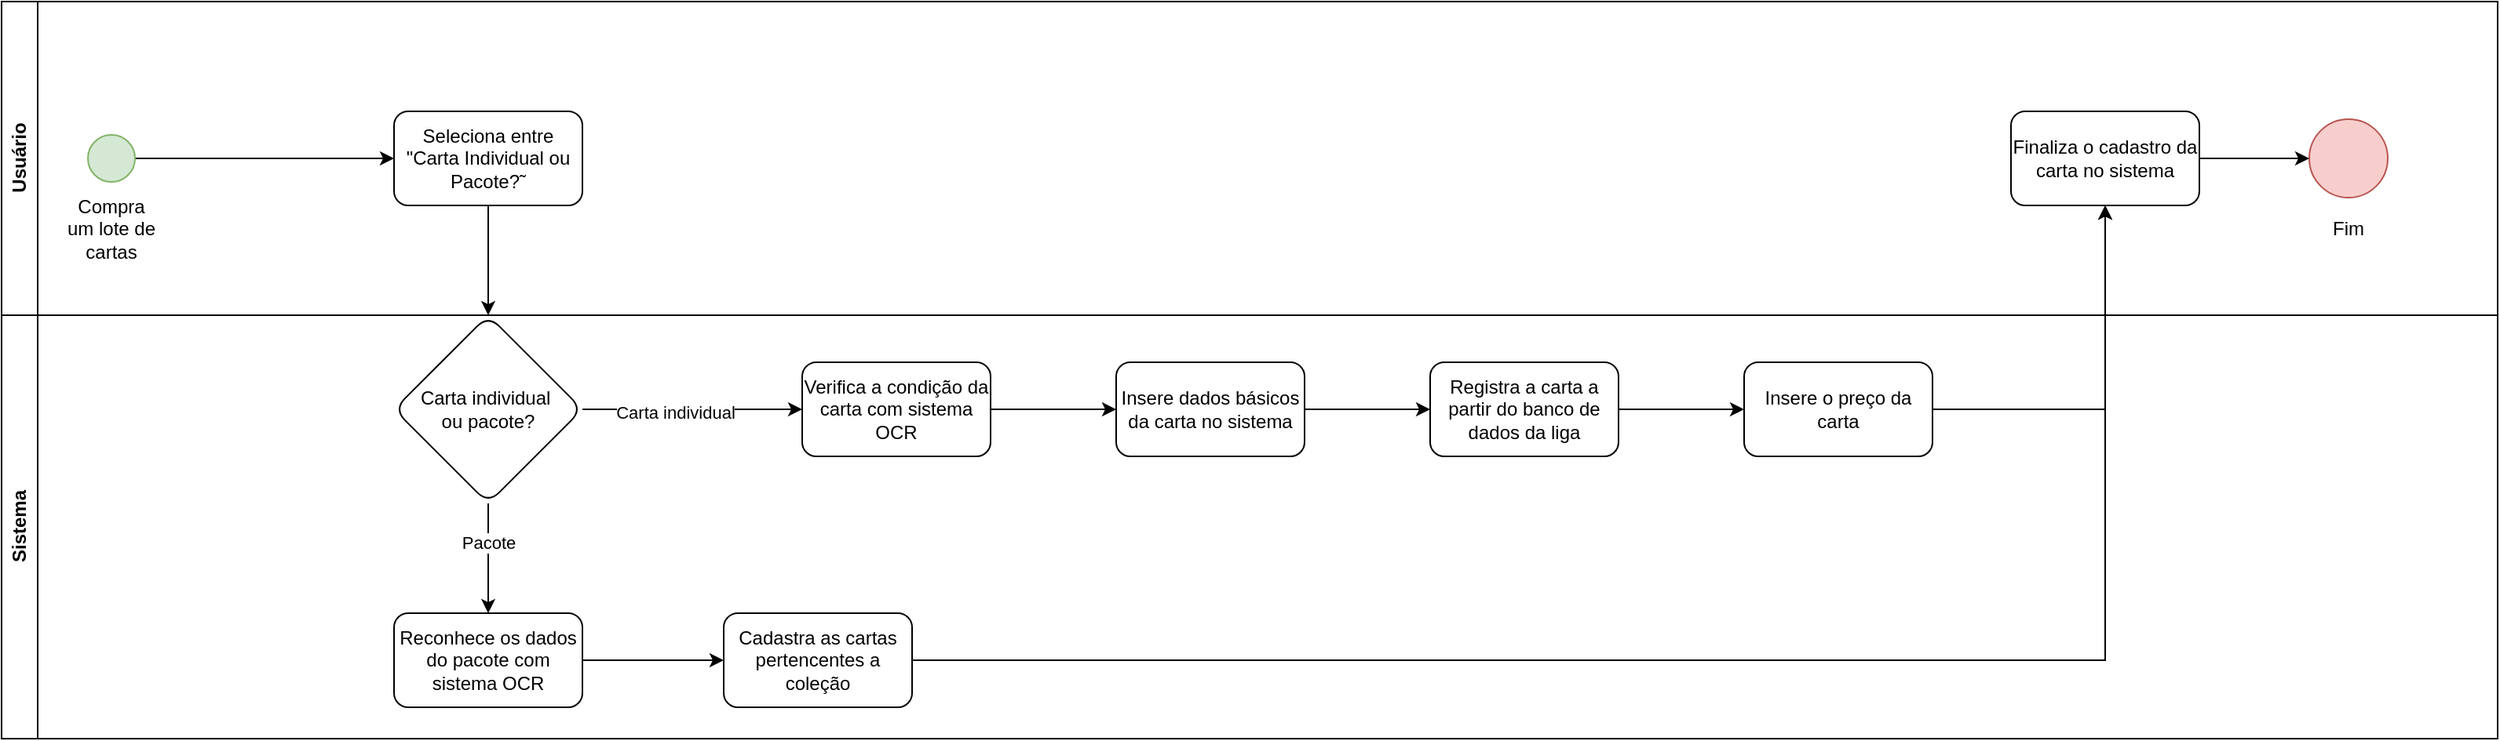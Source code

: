 <mxfile version="26.1.1">
  <diagram name="Página-1" id="fOvhPbwIbBUh8tQNjxSP">
    <mxGraphModel dx="1432" dy="738" grid="1" gridSize="10" guides="1" tooltips="1" connect="1" arrows="1" fold="1" page="1" pageScale="1" pageWidth="827" pageHeight="1169" math="0" shadow="0">
      <root>
        <mxCell id="0" />
        <mxCell id="1" parent="0" />
        <mxCell id="fB5Ja7sIE4Y7Uw1ybMiM-1" value="Usuário" style="swimlane;horizontal=0;whiteSpace=wrap;html=1;" parent="1" vertex="1">
          <mxGeometry x="140" y="130" width="1590" height="200" as="geometry" />
        </mxCell>
        <mxCell id="QluinG8LgwqpGFDLWB3--1" style="edgeStyle=orthogonalEdgeStyle;rounded=0;orthogonalLoop=1;jettySize=auto;html=1;entryX=0;entryY=0.5;entryDx=0;entryDy=0;" edge="1" parent="fB5Ja7sIE4Y7Uw1ybMiM-1" source="fB5Ja7sIE4Y7Uw1ybMiM-3" target="fB5Ja7sIE4Y7Uw1ybMiM-10">
          <mxGeometry relative="1" as="geometry" />
        </mxCell>
        <mxCell id="fB5Ja7sIE4Y7Uw1ybMiM-3" value="" style="ellipse;whiteSpace=wrap;html=1;aspect=fixed;fillColor=#d5e8d4;strokeColor=#82b366;" parent="fB5Ja7sIE4Y7Uw1ybMiM-1" vertex="1">
          <mxGeometry x="55" y="85" width="30" height="30" as="geometry" />
        </mxCell>
        <mxCell id="fB5Ja7sIE4Y7Uw1ybMiM-4" value="Compra um lote de cartas" style="text;html=1;align=center;verticalAlign=middle;whiteSpace=wrap;rounded=0;" parent="fB5Ja7sIE4Y7Uw1ybMiM-1" vertex="1">
          <mxGeometry x="40" y="130" width="60" height="30" as="geometry" />
        </mxCell>
        <mxCell id="fB5Ja7sIE4Y7Uw1ybMiM-52" value="" style="ellipse;whiteSpace=wrap;html=1;aspect=fixed;fillColor=#f8cecc;strokeColor=#b85450;" parent="fB5Ja7sIE4Y7Uw1ybMiM-1" vertex="1">
          <mxGeometry x="1470" y="75" width="50" height="50" as="geometry" />
        </mxCell>
        <mxCell id="fB5Ja7sIE4Y7Uw1ybMiM-64" style="edgeStyle=orthogonalEdgeStyle;rounded=0;orthogonalLoop=1;jettySize=auto;html=1;entryX=0;entryY=0.5;entryDx=0;entryDy=0;" parent="fB5Ja7sIE4Y7Uw1ybMiM-1" source="fB5Ja7sIE4Y7Uw1ybMiM-54" target="fB5Ja7sIE4Y7Uw1ybMiM-52" edge="1">
          <mxGeometry relative="1" as="geometry" />
        </mxCell>
        <mxCell id="fB5Ja7sIE4Y7Uw1ybMiM-54" value="Finaliza o cadastro da carta no sistema" style="whiteSpace=wrap;html=1;rounded=1;" parent="fB5Ja7sIE4Y7Uw1ybMiM-1" vertex="1">
          <mxGeometry x="1280" y="70" width="120" height="60" as="geometry" />
        </mxCell>
        <mxCell id="fB5Ja7sIE4Y7Uw1ybMiM-55" value="Fim" style="text;html=1;align=center;verticalAlign=middle;whiteSpace=wrap;rounded=0;" parent="fB5Ja7sIE4Y7Uw1ybMiM-1" vertex="1">
          <mxGeometry x="1465" y="130" width="60" height="30" as="geometry" />
        </mxCell>
        <mxCell id="fB5Ja7sIE4Y7Uw1ybMiM-10" value="Seleciona entre &quot;Carta Individual ou Pacote?˜" style="rounded=1;whiteSpace=wrap;html=1;" parent="fB5Ja7sIE4Y7Uw1ybMiM-1" vertex="1">
          <mxGeometry x="250" y="70" width="120" height="60" as="geometry" />
        </mxCell>
        <mxCell id="fB5Ja7sIE4Y7Uw1ybMiM-2" value="Sistema" style="swimlane;horizontal=0;whiteSpace=wrap;html=1;" parent="1" vertex="1">
          <mxGeometry x="140" y="330" width="1590" height="270" as="geometry" />
        </mxCell>
        <mxCell id="fB5Ja7sIE4Y7Uw1ybMiM-38" value="" style="edgeStyle=orthogonalEdgeStyle;rounded=0;orthogonalLoop=1;jettySize=auto;html=1;" parent="fB5Ja7sIE4Y7Uw1ybMiM-2" source="fB5Ja7sIE4Y7Uw1ybMiM-42" target="fB5Ja7sIE4Y7Uw1ybMiM-44" edge="1">
          <mxGeometry relative="1" as="geometry" />
        </mxCell>
        <mxCell id="fB5Ja7sIE4Y7Uw1ybMiM-39" value="Carta individual" style="edgeLabel;html=1;align=center;verticalAlign=middle;resizable=0;points=[];" parent="fB5Ja7sIE4Y7Uw1ybMiM-38" vertex="1" connectable="0">
          <mxGeometry x="-0.27" y="-2" relative="1" as="geometry">
            <mxPoint x="8" as="offset" />
          </mxGeometry>
        </mxCell>
        <mxCell id="fB5Ja7sIE4Y7Uw1ybMiM-42" value="Carta individual&amp;nbsp;&lt;div&gt;ou pacote?&lt;/div&gt;" style="rhombus;whiteSpace=wrap;html=1;rounded=1;" parent="fB5Ja7sIE4Y7Uw1ybMiM-2" vertex="1">
          <mxGeometry x="250" width="120" height="120" as="geometry" />
        </mxCell>
        <mxCell id="fB5Ja7sIE4Y7Uw1ybMiM-43" value="" style="edgeStyle=orthogonalEdgeStyle;rounded=0;orthogonalLoop=1;jettySize=auto;html=1;" parent="fB5Ja7sIE4Y7Uw1ybMiM-2" source="fB5Ja7sIE4Y7Uw1ybMiM-44" target="fB5Ja7sIE4Y7Uw1ybMiM-47" edge="1">
          <mxGeometry relative="1" as="geometry" />
        </mxCell>
        <mxCell id="fB5Ja7sIE4Y7Uw1ybMiM-44" value="Verifica a condição da carta com sistema OCR" style="whiteSpace=wrap;html=1;rounded=1;" parent="fB5Ja7sIE4Y7Uw1ybMiM-2" vertex="1">
          <mxGeometry x="510" y="30" width="120" height="60" as="geometry" />
        </mxCell>
        <mxCell id="fB5Ja7sIE4Y7Uw1ybMiM-46" value="" style="edgeStyle=orthogonalEdgeStyle;rounded=0;orthogonalLoop=1;jettySize=auto;html=1;" parent="fB5Ja7sIE4Y7Uw1ybMiM-2" source="fB5Ja7sIE4Y7Uw1ybMiM-47" target="fB5Ja7sIE4Y7Uw1ybMiM-49" edge="1">
          <mxGeometry relative="1" as="geometry" />
        </mxCell>
        <mxCell id="fB5Ja7sIE4Y7Uw1ybMiM-47" value="Insere dados básicos da carta no sistema" style="whiteSpace=wrap;html=1;rounded=1;" parent="fB5Ja7sIE4Y7Uw1ybMiM-2" vertex="1">
          <mxGeometry x="710" y="30" width="120" height="60" as="geometry" />
        </mxCell>
        <mxCell id="fB5Ja7sIE4Y7Uw1ybMiM-48" value="" style="edgeStyle=orthogonalEdgeStyle;rounded=0;orthogonalLoop=1;jettySize=auto;html=1;" parent="fB5Ja7sIE4Y7Uw1ybMiM-2" source="fB5Ja7sIE4Y7Uw1ybMiM-49" target="fB5Ja7sIE4Y7Uw1ybMiM-51" edge="1">
          <mxGeometry relative="1" as="geometry" />
        </mxCell>
        <mxCell id="fB5Ja7sIE4Y7Uw1ybMiM-49" value="Registra a carta a partir do banco de dados da liga" style="whiteSpace=wrap;html=1;rounded=1;" parent="fB5Ja7sIE4Y7Uw1ybMiM-2" vertex="1">
          <mxGeometry x="910" y="30" width="120" height="60" as="geometry" />
        </mxCell>
        <mxCell id="fB5Ja7sIE4Y7Uw1ybMiM-51" value="Insere o preço da carta" style="whiteSpace=wrap;html=1;rounded=1;" parent="fB5Ja7sIE4Y7Uw1ybMiM-2" vertex="1">
          <mxGeometry x="1110" y="30" width="120" height="60" as="geometry" />
        </mxCell>
        <mxCell id="fB5Ja7sIE4Y7Uw1ybMiM-56" value="" style="edgeStyle=orthogonalEdgeStyle;rounded=0;orthogonalLoop=1;jettySize=auto;html=1;" parent="fB5Ja7sIE4Y7Uw1ybMiM-2" source="fB5Ja7sIE4Y7Uw1ybMiM-57" target="fB5Ja7sIE4Y7Uw1ybMiM-59" edge="1">
          <mxGeometry relative="1" as="geometry" />
        </mxCell>
        <mxCell id="fB5Ja7sIE4Y7Uw1ybMiM-59" value="Cadastra as cartas pertencentes a coleção" style="whiteSpace=wrap;html=1;rounded=1;" parent="fB5Ja7sIE4Y7Uw1ybMiM-2" vertex="1">
          <mxGeometry x="460" y="190" width="120" height="60" as="geometry" />
        </mxCell>
        <mxCell id="fB5Ja7sIE4Y7Uw1ybMiM-62" value="" style="edgeStyle=orthogonalEdgeStyle;rounded=0;orthogonalLoop=1;jettySize=auto;html=1;" parent="fB5Ja7sIE4Y7Uw1ybMiM-2" source="fB5Ja7sIE4Y7Uw1ybMiM-42" target="fB5Ja7sIE4Y7Uw1ybMiM-57" edge="1">
          <mxGeometry relative="1" as="geometry">
            <mxPoint x="490" y="560" as="targetPoint" />
            <mxPoint x="450" y="450" as="sourcePoint" />
          </mxGeometry>
        </mxCell>
        <mxCell id="fB5Ja7sIE4Y7Uw1ybMiM-63" value="Pacote" style="edgeLabel;html=1;align=center;verticalAlign=middle;resizable=0;points=[];" parent="fB5Ja7sIE4Y7Uw1ybMiM-62" vertex="1" connectable="0">
          <mxGeometry x="-0.294" y="2" relative="1" as="geometry">
            <mxPoint x="-2" as="offset" />
          </mxGeometry>
        </mxCell>
        <mxCell id="fB5Ja7sIE4Y7Uw1ybMiM-57" value="Reconhece os dados do pacote com sistema OCR" style="whiteSpace=wrap;html=1;rounded=1;" parent="fB5Ja7sIE4Y7Uw1ybMiM-2" vertex="1">
          <mxGeometry x="250" y="190" width="120" height="60" as="geometry" />
        </mxCell>
        <mxCell id="fB5Ja7sIE4Y7Uw1ybMiM-50" value="" style="edgeStyle=orthogonalEdgeStyle;rounded=0;orthogonalLoop=1;jettySize=auto;html=1;" parent="1" source="fB5Ja7sIE4Y7Uw1ybMiM-51" target="fB5Ja7sIE4Y7Uw1ybMiM-54" edge="1">
          <mxGeometry relative="1" as="geometry" />
        </mxCell>
        <mxCell id="fB5Ja7sIE4Y7Uw1ybMiM-58" value="" style="edgeStyle=orthogonalEdgeStyle;rounded=0;orthogonalLoop=1;jettySize=auto;html=1;entryX=0.5;entryY=1;entryDx=0;entryDy=0;" parent="1" source="fB5Ja7sIE4Y7Uw1ybMiM-59" target="fB5Ja7sIE4Y7Uw1ybMiM-54" edge="1">
          <mxGeometry relative="1" as="geometry">
            <mxPoint x="790" y="550" as="targetPoint" />
          </mxGeometry>
        </mxCell>
        <mxCell id="fB5Ja7sIE4Y7Uw1ybMiM-13" value="" style="edgeStyle=orthogonalEdgeStyle;rounded=0;orthogonalLoop=1;jettySize=auto;html=1;entryX=0.5;entryY=0;entryDx=0;entryDy=0;" parent="1" source="fB5Ja7sIE4Y7Uw1ybMiM-10" edge="1" target="fB5Ja7sIE4Y7Uw1ybMiM-42">
          <mxGeometry relative="1" as="geometry">
            <mxPoint x="390" y="390" as="targetPoint" />
          </mxGeometry>
        </mxCell>
      </root>
    </mxGraphModel>
  </diagram>
</mxfile>
